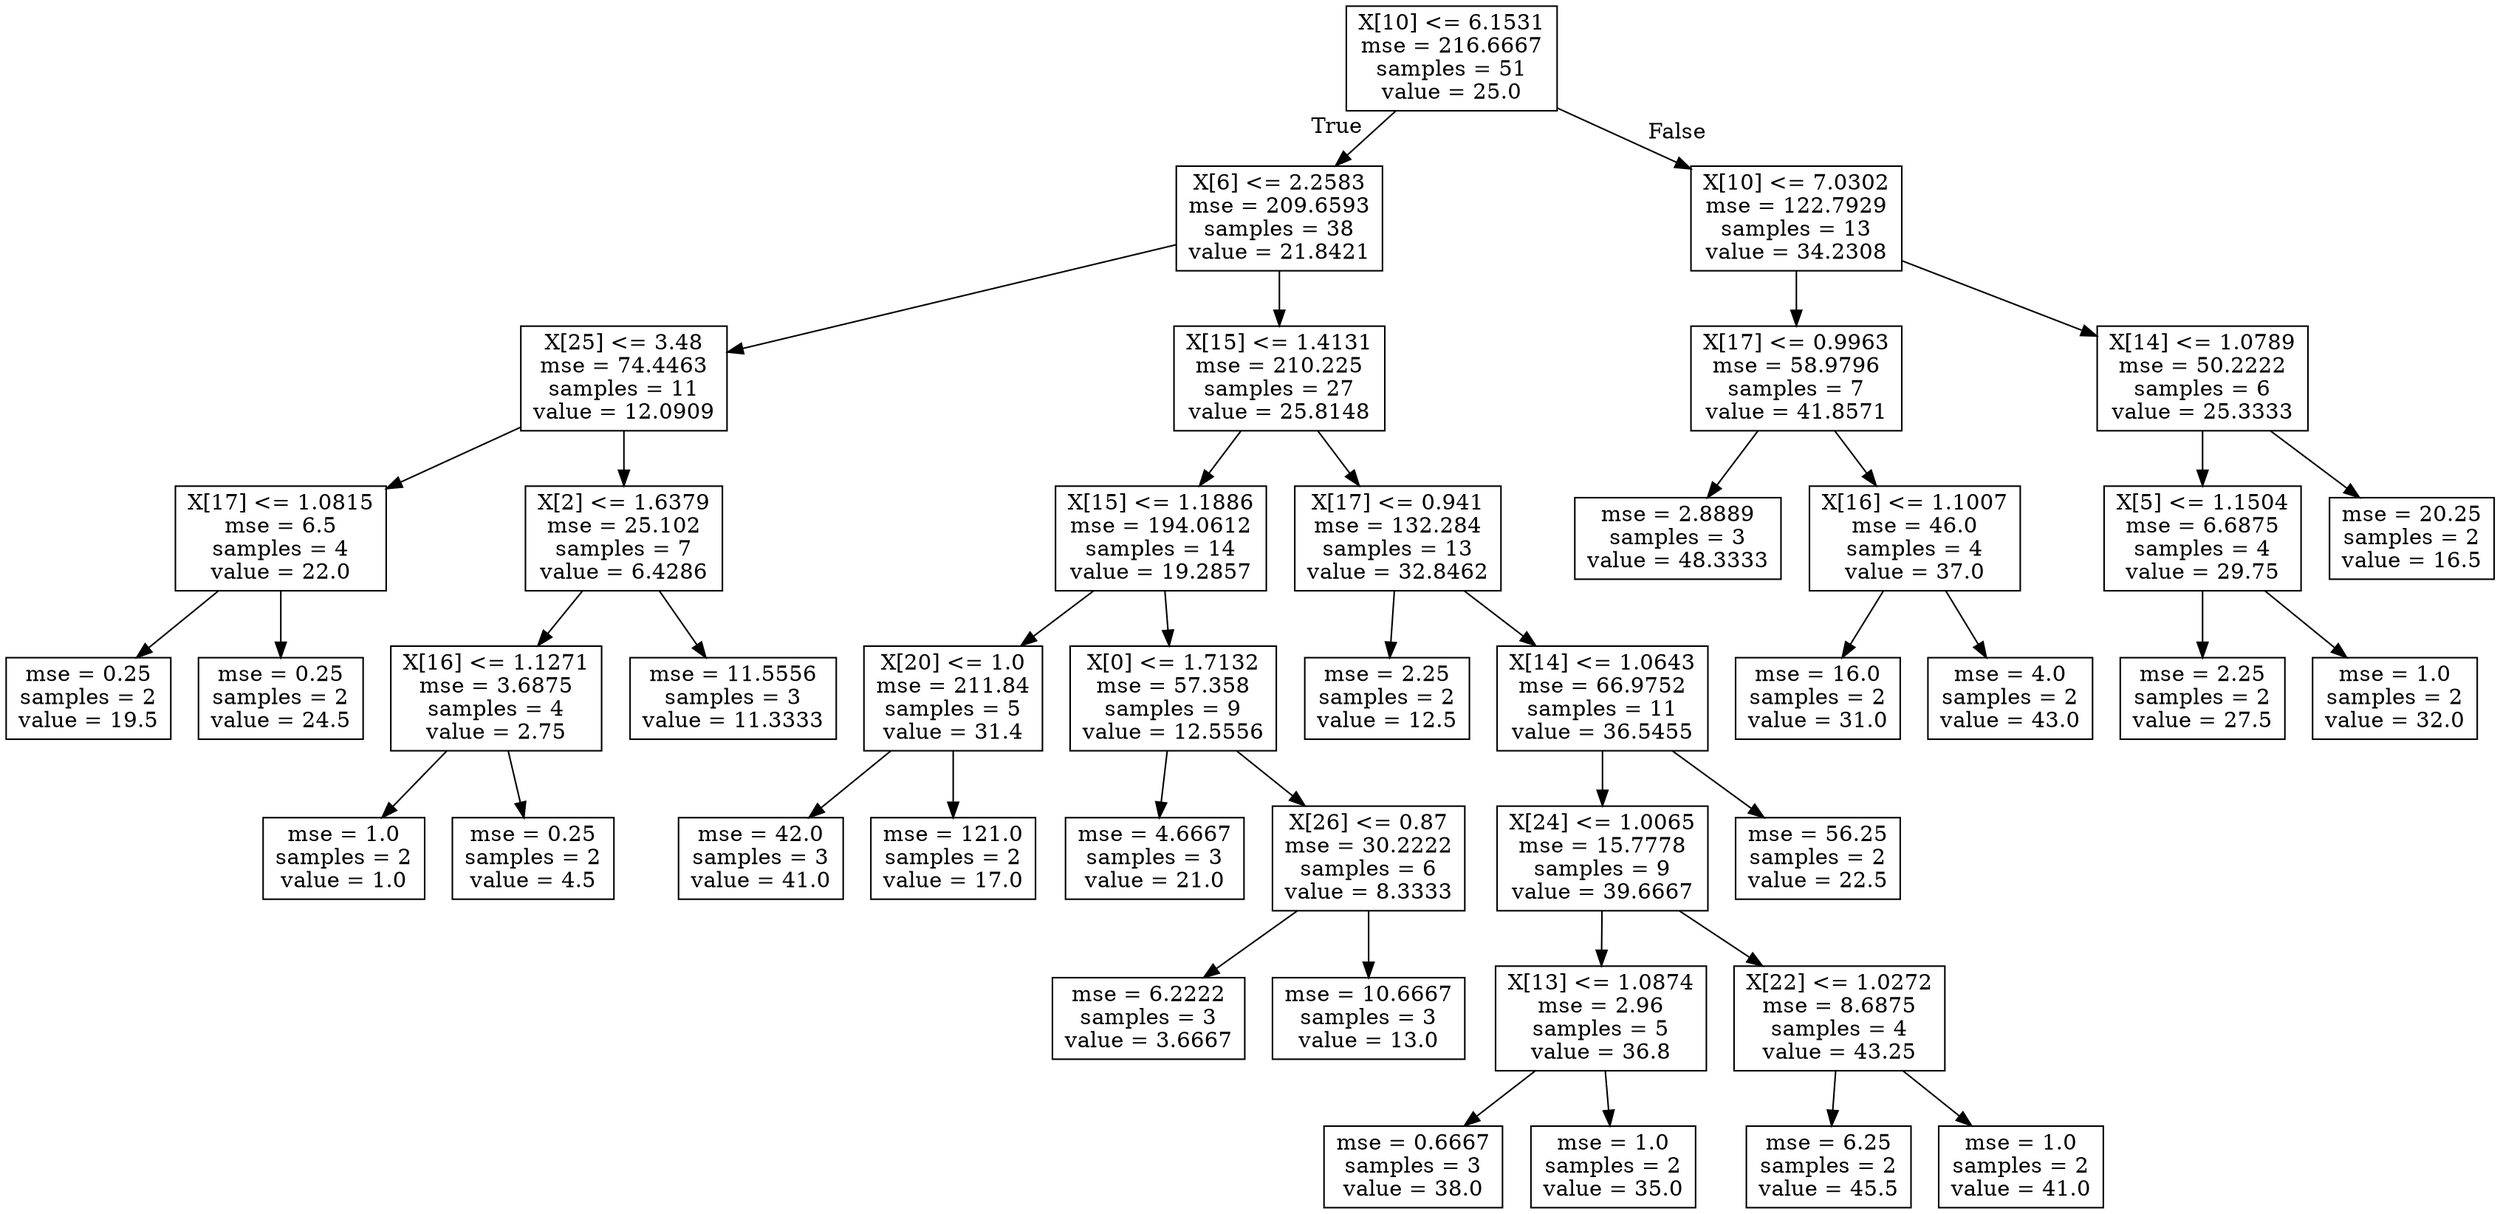 digraph Tree {
node [shape=box] ;
0 [label="X[10] <= 6.1531\nmse = 216.6667\nsamples = 51\nvalue = 25.0"] ;
1 [label="X[6] <= 2.2583\nmse = 209.6593\nsamples = 38\nvalue = 21.8421"] ;
0 -> 1 [labeldistance=2.5, labelangle=45, headlabel="True"] ;
2 [label="X[25] <= 3.48\nmse = 74.4463\nsamples = 11\nvalue = 12.0909"] ;
1 -> 2 ;
3 [label="X[17] <= 1.0815\nmse = 6.5\nsamples = 4\nvalue = 22.0"] ;
2 -> 3 ;
4 [label="mse = 0.25\nsamples = 2\nvalue = 19.5"] ;
3 -> 4 ;
5 [label="mse = 0.25\nsamples = 2\nvalue = 24.5"] ;
3 -> 5 ;
6 [label="X[2] <= 1.6379\nmse = 25.102\nsamples = 7\nvalue = 6.4286"] ;
2 -> 6 ;
7 [label="X[16] <= 1.1271\nmse = 3.6875\nsamples = 4\nvalue = 2.75"] ;
6 -> 7 ;
8 [label="mse = 1.0\nsamples = 2\nvalue = 1.0"] ;
7 -> 8 ;
9 [label="mse = 0.25\nsamples = 2\nvalue = 4.5"] ;
7 -> 9 ;
10 [label="mse = 11.5556\nsamples = 3\nvalue = 11.3333"] ;
6 -> 10 ;
11 [label="X[15] <= 1.4131\nmse = 210.225\nsamples = 27\nvalue = 25.8148"] ;
1 -> 11 ;
12 [label="X[15] <= 1.1886\nmse = 194.0612\nsamples = 14\nvalue = 19.2857"] ;
11 -> 12 ;
13 [label="X[20] <= 1.0\nmse = 211.84\nsamples = 5\nvalue = 31.4"] ;
12 -> 13 ;
14 [label="mse = 42.0\nsamples = 3\nvalue = 41.0"] ;
13 -> 14 ;
15 [label="mse = 121.0\nsamples = 2\nvalue = 17.0"] ;
13 -> 15 ;
16 [label="X[0] <= 1.7132\nmse = 57.358\nsamples = 9\nvalue = 12.5556"] ;
12 -> 16 ;
17 [label="mse = 4.6667\nsamples = 3\nvalue = 21.0"] ;
16 -> 17 ;
18 [label="X[26] <= 0.87\nmse = 30.2222\nsamples = 6\nvalue = 8.3333"] ;
16 -> 18 ;
19 [label="mse = 6.2222\nsamples = 3\nvalue = 3.6667"] ;
18 -> 19 ;
20 [label="mse = 10.6667\nsamples = 3\nvalue = 13.0"] ;
18 -> 20 ;
21 [label="X[17] <= 0.941\nmse = 132.284\nsamples = 13\nvalue = 32.8462"] ;
11 -> 21 ;
22 [label="mse = 2.25\nsamples = 2\nvalue = 12.5"] ;
21 -> 22 ;
23 [label="X[14] <= 1.0643\nmse = 66.9752\nsamples = 11\nvalue = 36.5455"] ;
21 -> 23 ;
24 [label="X[24] <= 1.0065\nmse = 15.7778\nsamples = 9\nvalue = 39.6667"] ;
23 -> 24 ;
25 [label="X[13] <= 1.0874\nmse = 2.96\nsamples = 5\nvalue = 36.8"] ;
24 -> 25 ;
26 [label="mse = 0.6667\nsamples = 3\nvalue = 38.0"] ;
25 -> 26 ;
27 [label="mse = 1.0\nsamples = 2\nvalue = 35.0"] ;
25 -> 27 ;
28 [label="X[22] <= 1.0272\nmse = 8.6875\nsamples = 4\nvalue = 43.25"] ;
24 -> 28 ;
29 [label="mse = 6.25\nsamples = 2\nvalue = 45.5"] ;
28 -> 29 ;
30 [label="mse = 1.0\nsamples = 2\nvalue = 41.0"] ;
28 -> 30 ;
31 [label="mse = 56.25\nsamples = 2\nvalue = 22.5"] ;
23 -> 31 ;
32 [label="X[10] <= 7.0302\nmse = 122.7929\nsamples = 13\nvalue = 34.2308"] ;
0 -> 32 [labeldistance=2.5, labelangle=-45, headlabel="False"] ;
33 [label="X[17] <= 0.9963\nmse = 58.9796\nsamples = 7\nvalue = 41.8571"] ;
32 -> 33 ;
34 [label="mse = 2.8889\nsamples = 3\nvalue = 48.3333"] ;
33 -> 34 ;
35 [label="X[16] <= 1.1007\nmse = 46.0\nsamples = 4\nvalue = 37.0"] ;
33 -> 35 ;
36 [label="mse = 16.0\nsamples = 2\nvalue = 31.0"] ;
35 -> 36 ;
37 [label="mse = 4.0\nsamples = 2\nvalue = 43.0"] ;
35 -> 37 ;
38 [label="X[14] <= 1.0789\nmse = 50.2222\nsamples = 6\nvalue = 25.3333"] ;
32 -> 38 ;
39 [label="X[5] <= 1.1504\nmse = 6.6875\nsamples = 4\nvalue = 29.75"] ;
38 -> 39 ;
40 [label="mse = 2.25\nsamples = 2\nvalue = 27.5"] ;
39 -> 40 ;
41 [label="mse = 1.0\nsamples = 2\nvalue = 32.0"] ;
39 -> 41 ;
42 [label="mse = 20.25\nsamples = 2\nvalue = 16.5"] ;
38 -> 42 ;
}